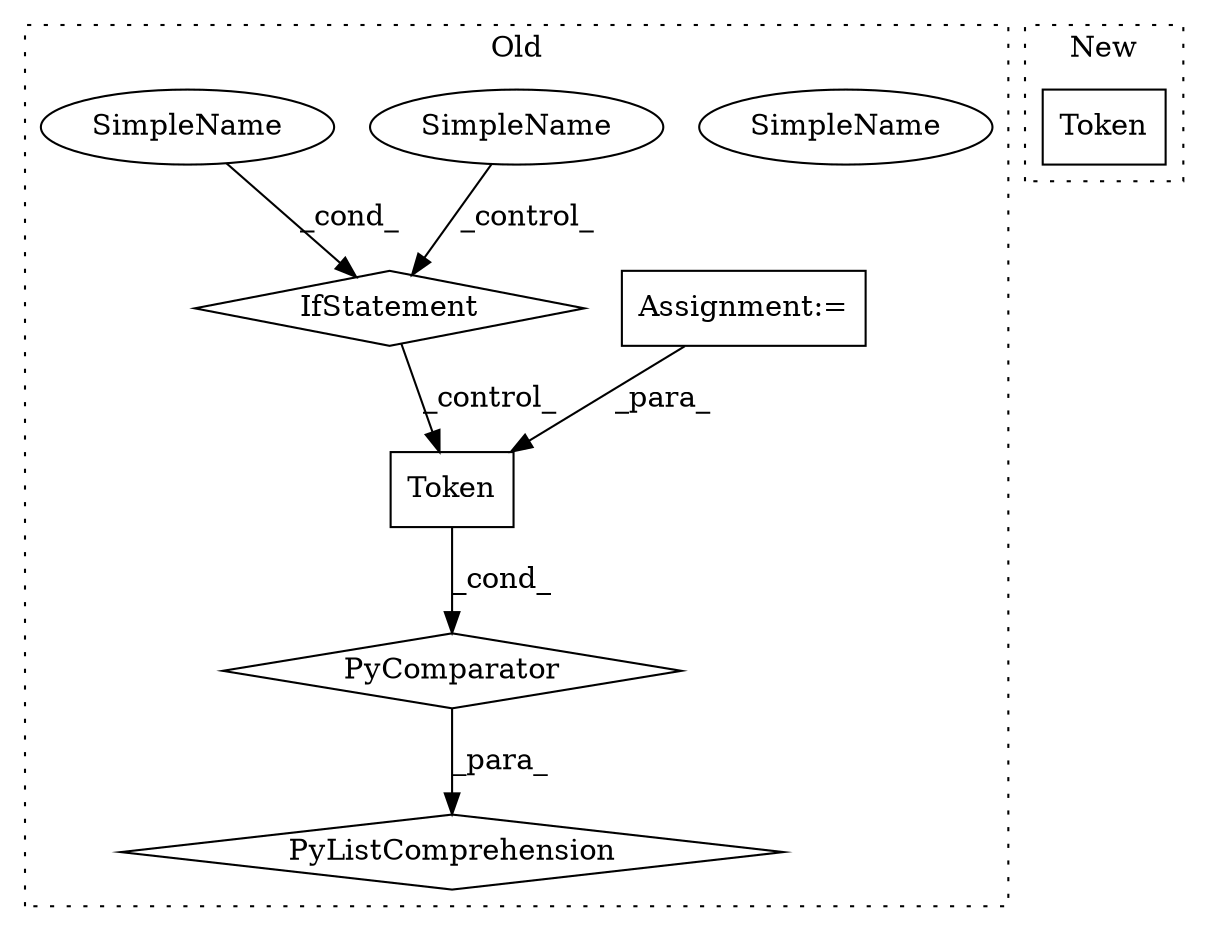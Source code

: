 digraph G {
subgraph cluster0 {
1 [label="IfStatement" a="25" s="573" l="42" shape="diamond"];
3 [label="Token" a="32" s="498,508" l="6,1" shape="box"];
4 [label="SimpleName" a="42" s="610" l="5" shape="ellipse"];
5 [label="PyListComprehension" a="109" s="498" l="241" shape="diamond"];
6 [label="PyComparator" a="113" s="681" l="37" shape="diamond"];
7 [label="Assignment:=" a="7" s="681" l="37" shape="box"];
8 [label="SimpleName" a="42" s="713" l="5" shape="ellipse"];
9 [label="SimpleName" a="42" s="610" l="5" shape="ellipse"];
label = "Old";
style="dotted";
}
subgraph cluster1 {
2 [label="Token" a="32" s="929,957" l="6,1" shape="box"];
label = "New";
style="dotted";
}
1 -> 3 [label="_control_"];
3 -> 6 [label="_cond_"];
6 -> 5 [label="_para_"];
7 -> 3 [label="_para_"];
8 -> 1 [label="_control_"];
9 -> 1 [label="_cond_"];
}